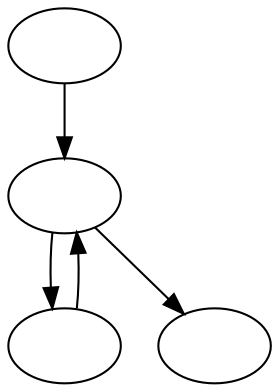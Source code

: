 digraph cfg_if {
    a [label=""];
    b [label=""];
    c [label=""];
    d [label=""];
    a -> b;
    b -> c;
    c -> b;
    b -> d;
}
